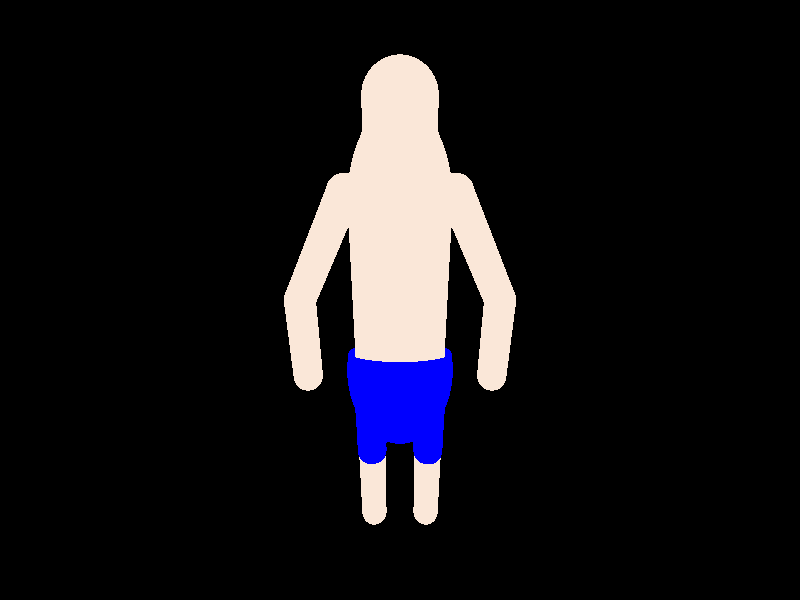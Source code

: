 #include "colors.inc"
#include "functions.inc"      

camera{
        location <0,20,-30>
        look_at <0,0,0>
}

light_source{
        <5,30,-10>
        color White
}

blob{
        //Torso
        cylinder{
                <0,-1,0>,<0,1,0>,1
                1
                scale <3,6,1>
        }
        //Shoulders
        cylinder{
                <-3,7,0>,<3,7,0>,1
                1
        }     
        //Head
        cylinder{
                <0,8,0>,<0,12,0>,2
                1
        }
        //Arms
        cylinder{
                <-3,7,0>,<-6,0,0>,1
                1
        }
        cylinder{
                <-6,0,0>,<-6,-6,0>,1
                1
        }
        cylinder{
                <3,7,0>,<6,0,0>,1
                1
        }
        cylinder{
                <6,0,0>,<6,-6,0>,1
                1
        }
        //Legs
        cylinder{
                <-2,-6,0>,<-2,-20,0>,1
                1
        }
        cylinder{
                <2,-6,0>,<2,-20,0>,1
                1
        }
        
        threshold 0.01                
        pigment{color Flesh}
}

blob{
        sphere{
                <0,0,0>,1.1
                1
                scale <3.3,6,1>
                translate <0,-6,0>        
        }
        cylinder{
                <-2,-5,0>,<-2,-13,0>,1.1
                .7
        }
        cylinder{
                <2,-5,0>,<2,-13,0>,1.1
                1
        }
        threshold .01
                        
        pigment{color Blue}
        clipped_by{
                plane{y,-4}
        }
}                